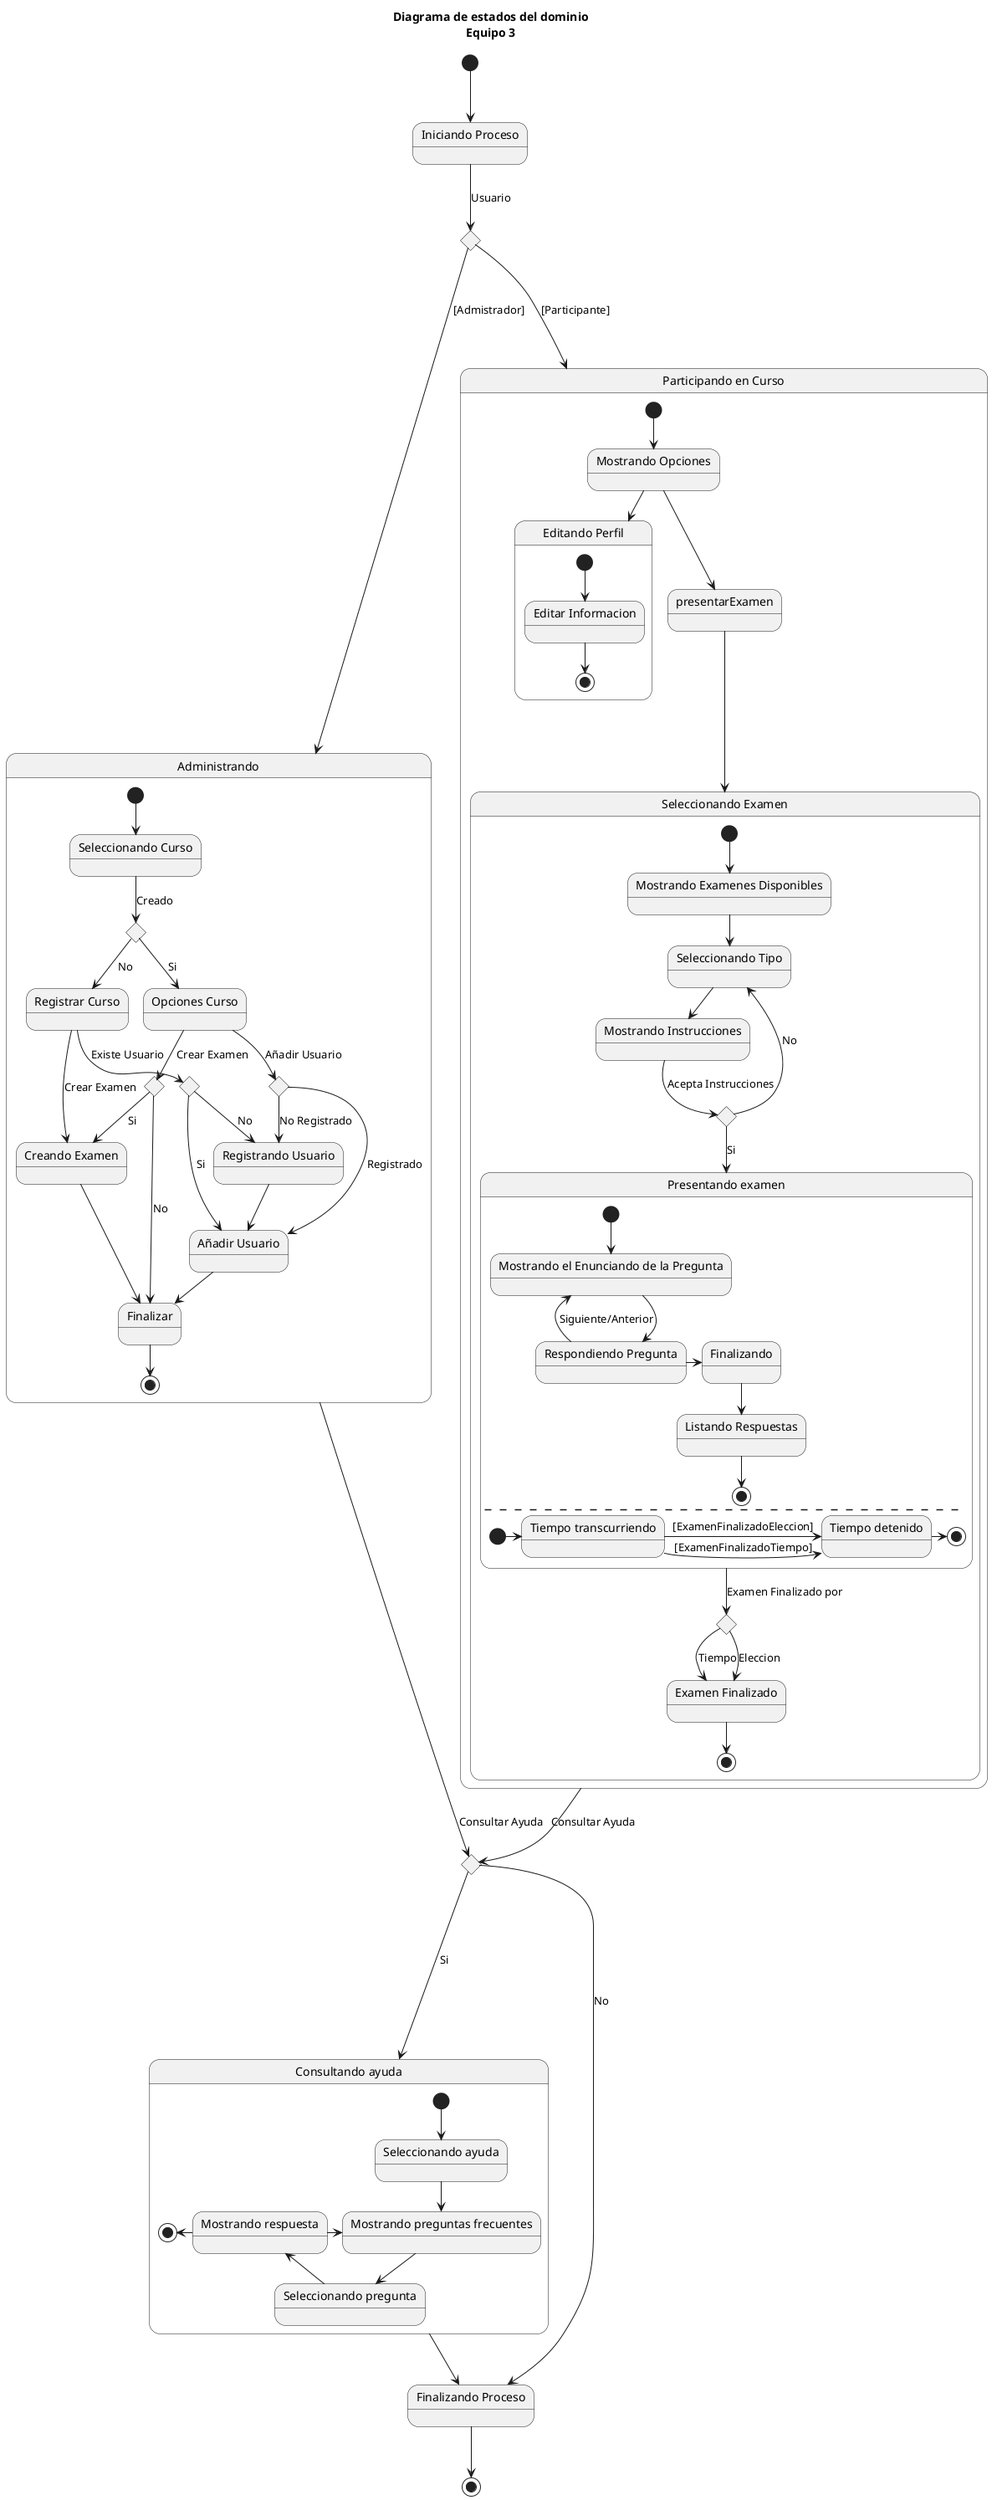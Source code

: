@startuml DiagramaDeEstado

title "Diagrama de estados del dominio\nEquipo 3"

state "Iniciando Proceso" as IP

[*] --> IP

state seleccionandoVista <<choice>>

IP --> seleccionandoVista: Usuario

seleccionandoVista ---> Administrando: [Admistrador]
seleccionandoVista ---> PC: [Participante]

state Administrando {

  state opciones <<choice>>
  state cursoRegistrado <<choice>>
  state "Seleccionando Curso" as SC
  state "Registrar Curso" as RC
  state "Opciones Curso" as OpcionesCurso
  state "Registrando Usuario" as RU
  state "Añadir Usuario" as AU
  state "Creando Examen" as CE
  [*] --> SC

  SC --> cursoRegistrado : Creado
  cursoRegistrado --> RC: No
  cursoRegistrado --> OpcionesCurso : Si
  OpcionesCurso --> opciones : Añadir Usuario
  opciones --> AU : Registrado
  opciones --> RU : No Registrado
  state UsuarioExistente <<choice>>
  RC --> UsuarioExistente : Existe Usuario
  UsuarioExistente --> AU : Si
  UsuarioExistente --> RU : No
  RU --> AU
  state CrearExamen <<choice>>
  RC --> CE : Crear Examen
  OpcionesCurso --> CrearExamen : Crear Examen
  CrearExamen --> CE : Si
  CrearExamen --> Finalizar : No


  AU --> Finalizar
  Finalizar --> [*]
  CE -->  Finalizar

}


state "Participando en Curso" as PC {

  state "Mostrando Opciones" as MO
  state "Editando Perfil" as Perfil{

    state "Editar Informacion" as ED
    [*]-->ED
    ED-->[*]
  }


  MO --> Perfil
  [*] --> MO
  MO --> presentarExamen
  presentarExamen ----> SE

  state "Seleccionando Examen" as SE {

    state "Mostrando Examenes Disponibles" as ME
    state "Seleccionando Tipo" as ST
    state "Mostrando Instrucciones" as MI
    state choice1 <<choice>>
    [*] --> ME
    ME --> ST
    ST --> MI
    MI --> choice1 : Acepta Instrucciones
    choice1 --> PE : Si
    choice1 --> ST : No

    state "Presentando examen" as PE {

      state "Mostrando el Enunciando de la Pregunta" as MP
      state "Respondiendo Pregunta" as RP
      state Finalizando
      state "Listando Respuestas" as LR
      [*] --> MP
      MP --> RP
      RP -left-> MP: Siguiente/Anterior
      RP -right-> Finalizando
      Finalizando --> LR
      LR --> [*]
      --

      state "Tiempo transcurriendo" as TT
      state "Tiempo detenido" as TD
      [*] -r-> TT

      TT-r-> TD : [ExamenFinalizadoTiempo]
      TT -r-> TD : [ExamenFinalizadoEleccion]
      TD -r-> [*]
    }

    state "Examen Finalizado" as ExamenTerminado
    state opciones2 <<choice>>
    PE --> opciones2 : Examen Finalizado por
    opciones2 --> ExamenTerminado : Tiempo
    opciones2 --> ExamenTerminado : Eleccion
    ExamenTerminado --> [*]

  }



}


state "Consultando ayuda" as CA {

  [*] --> SA
  state "Seleccionando ayuda" as SA
  state "Mostrando preguntas frecuentes" as MF
  state "Seleccionando pregunta" as SP
  state "Mostrando respuesta" as MR
  SA --> MF
  MF --> SP
  SP --> MR
  MR -right-> MF
  MR -left-> [*]
}



state "Finalizando Proceso" as FP
state consultarAyuda <<choice>>

Administrando --> consultarAyuda : Consultar Ayuda
PC --> consultarAyuda : Consultar Ayuda

consultarAyuda ----> CA : Si
consultarAyuda --> FP: No

CA -->FP

FP --> [*]

@enduml